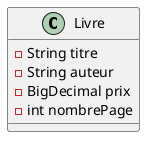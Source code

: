 @startuml

class Livre {
- String titre
- String auteur
- BigDecimal prix
- int nombrePage
}

@enduml